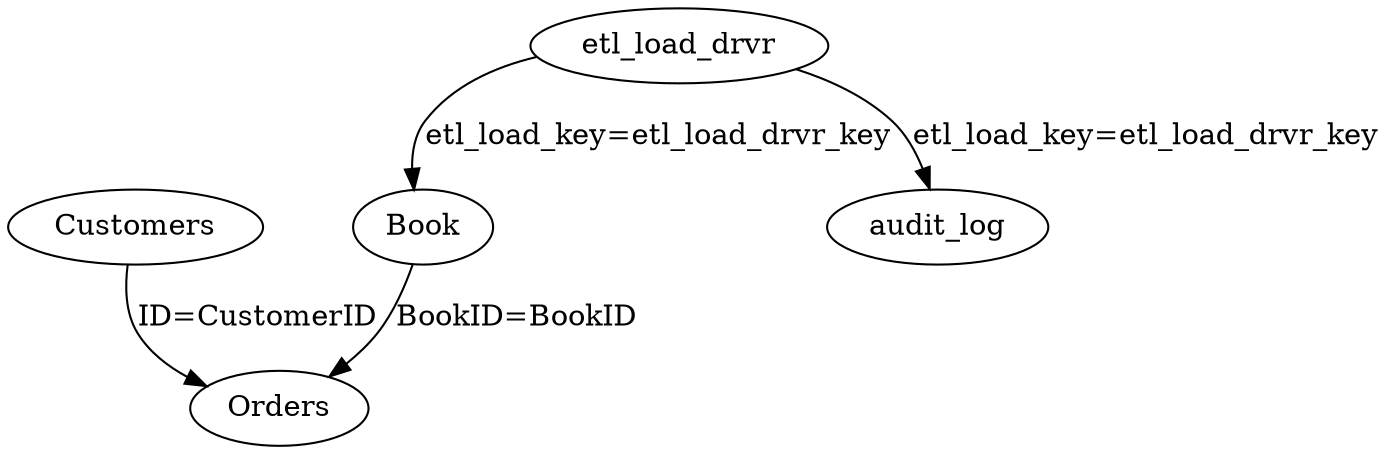 digraph {
	Customers -> Orders [label="ID=CustomerID"]
	Book -> Orders [label="BookID=BookID"]
	etl_load_drvr -> Book [label="etl_load_key=etl_load_drvr_key"]
	etl_load_drvr -> audit_log [label="etl_load_key=etl_load_drvr_key"]
}
